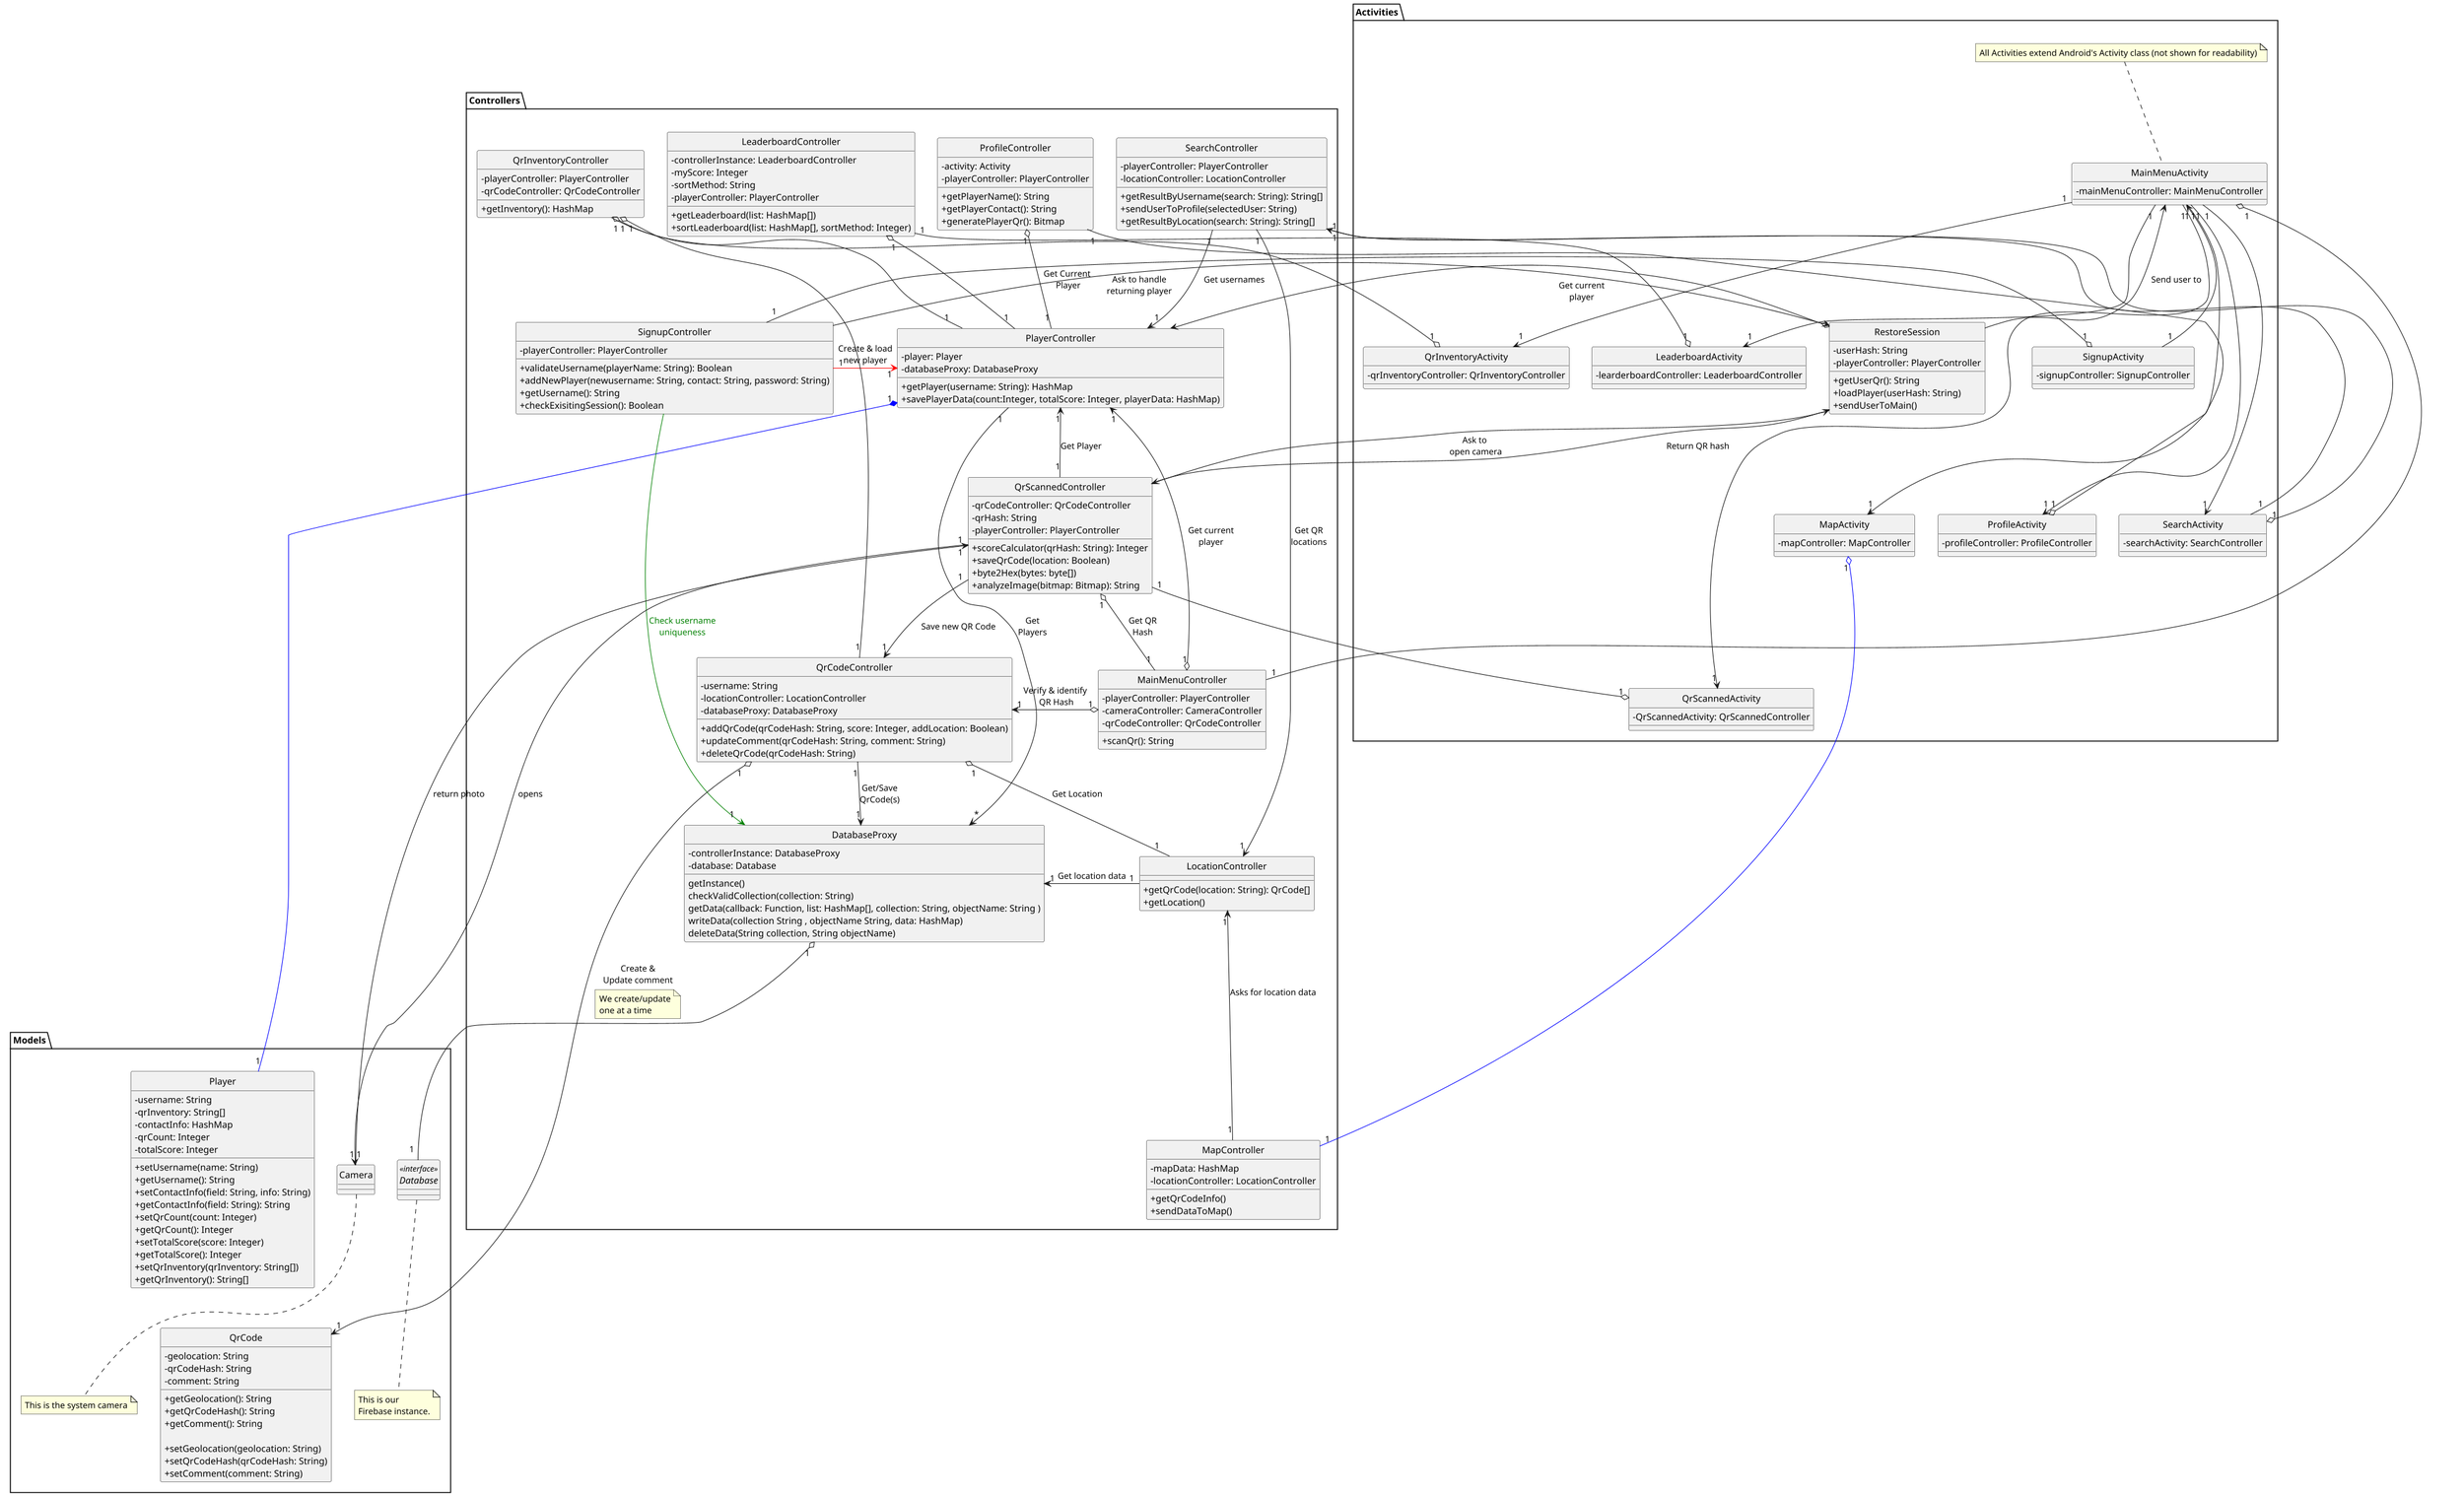 @startuml
' Set Font Size
' !$FONT_SIZE = "60"
' skinparam defaultFontSize $FONT_SIZE
' skinparam classFontSize   $FONT_SIZE
' skinparam arrowFontSize   $FONT_SIZE
' skinparam noteFontSize    $FONT_SIZE
' skinparam packageFontSize 82

' Customization Settings
skinparam dpi 100
skinparam classattributeiconsize 0
skinparam style strictuml
' !pragma ratio 2.0
' skinparam linetype ortho

' Begin UML Here

' Most activity functions are shown in storyboard so we will update this later
package "Activities" {

    class ProfileActivity
    {
        -profileController: ProfileController
    }

    class LeaderboardActivity
    {
        -learderboardController: LeaderboardController
    }

'    class OtherPlayerActivity
'    {
'        -otherPlayerController: OtherPlayerController
'    }

    class SignupActivity
    {
        -signupController: SignupController
    }

    class QrInventoryActivity
    {
        -qrInventoryController: QrInventoryController
    }

    class SearchActivity
    {
        -searchActivity: SearchController
    }

    class MapActivity
    {
        -mapController: MapController
    }

    class MainMenuActivity
    {
        -mainMenuController: MainMenuController
    }
    note top: All Activities extend Android's Activity class (not shown for readability)

    class QrScannedActivity
    {
        -QrScannedActivity: QrScannedController
    }

    class RestoreSession
    {
        -userHash: String
        -playerController: PlayerController

        +getUserQr(): String
        +loadPlayer(userHash: String)
        +sendUserToMain()
    }
}

package "Controllers" {

    class MainMenuController
    {
        -playerController: PlayerController
        -cameraController: CameraController
        -qrCodeController: QrCodeController
        ' pops up camera to scan, recive return value or exception
        ' ask qrCodeController verity & identify the qrCode
        +scanQr(): String
    }


    class ProfileController
    {
        -activity: Activity
        -playerController: PlayerController

        +getPlayerName(): String
        +getPlayerContact(): String
        +generatePlayerQr(): Bitmap
    }

    class LeaderboardController
    {
        -controllerInstance: LeaderboardController
        -myScore: Integer
        -sortMethod: String
        -playerController: PlayerController

        ' PlayerController doesn't return all players at once, one player at a time.
        +getLeaderboard(list: HashMap[])
        +sortLeaderboard(list: HashMap[], sortMethod: Integer)
    }

    class SignupController
    {
        -playerController: PlayerController

        +validateUsername(playerName: String): Boolean
        +addNewPlayer(newusername: String, contact: String, password: String)
        +getUsername(): String
        ' checks the app is the first time run or load in current player in playerController
        +checkExisitingSession(): Boolean
    }

'    class OtherPlayerController
'    {
'        -inventoryArray: String[]
'        -playerController: PlayerController
'
'        +setPlayer(username: String)
'        +getPlayerInfo(infoName: String): String
'        +updateComment(comment: String, qrCodeHash: String)
'    }

    class QrCodeController
    {
        -username: String
        -locationController: LocationController
        -databaseProxy: DatabaseProxy

        ' addQrCode add a newly scanned QR code to Database and it update the geolocation index in Location Database if saved.
        +addQrCode(qrCodeHash: String, score: Integer, addLocation: Boolean)
        +updateComment(qrCodeHash: String, comment: String)
        +deleteQrCode(qrCodeHash: String)
    }

    class QrInventoryController
    {
        -playerController: PlayerController
        -qrCodeController: QrCodeController

        +getInventory(): HashMap
    }

    class SearchController
    {
        -playerController: PlayerController
        -locationController: LocationController

        +getResultByUsername(search: String): String[]
        +sendUserToProfile(selectedUser: String)
        +getResultByLocation(search: String): String[]
    }

    class MapController
    {
        -mapData: HashMap
        -locationController: LocationController
        
        +getQrCodeInfo()
        +sendDataToMap()
    }

    class LocationController
    {
        +getQrCode(location: String): QrCode[]
        +getLocation()
    }

    class PlayerController
        {
            -player: Player
            -databaseProxy: DatabaseProxy

            ' Constructor of PlayerController takes a username and pull Player from database
            +getPlayer(username: String): HashMap
            ' We will use a HashMap to send all the player's data as there would be
            ' too many parameters otherwise.
            ' Additionally, it would allow us to send NULL to specify unchanged parameters.
            +savePlayerData(count:Integer, totalScore: Integer, playerData: HashMap)
        }

    ' class CameraController
    ' {
    '     ' TODO: Add image class?
    '     -image: Image
    '     -qrHash: String

    '     +openCamera(): Image
    '     +analyzeImage(): String
    ' }

    ' class QrAnalyzer
    ' {
    '     -image: Image

    '     +setImage(image: Image)
    '     ' Return QR Hash
    '     ' Raise error if problem
    '     +analyzeImage(): String
    ' }


    class DatabaseProxy
    {
        -controllerInstance: DatabaseProxy
        -database: Database

        getInstance()
        checkValidCollection(collection: String)
        getData(callback: Function, list: HashMap[], collection: String, objectName: String )
        writeData(collection String , objectName String, data: HashMap)
        deleteData(String collection, String objectName)
    }

    class QrScannedController
    {
        -qrCodeController: QrCodeController
        -qrHash: String
        -playerController: PlayerController

        +scoreCalculator(qrHash: String): Integer
        +saveQrCode(location: Boolean)
        ' Call PlayerController to update player's inventory, total score and total count.
        ' If player chooses to not save the QR, then only update the stats.
        +byte2Hex(bytes: byte[])
        +analyzeImage(bitmap: Bitmap): String
    }
    ' note top: If player chooses to not save the QR, then only update the stats.
}

package "Models" {

    class Player
    {
        -username: String
        -qrInventory: String[]
        -contactInfo: HashMap
        -qrCount: Integer
        -totalScore: Integer

        +setUsername(name: String)
        +getUsername(): String
        +setContactInfo(field: String, info: String)
        +getContactInfo(field: String): String
        +setQrCount(count: Integer)
        +getQrCount(): Integer
        +setTotalScore(score: Integer)
        +getTotalScore(): Integer
        +setQrInventory(qrInventory: String[])
        +getQrInventory(): String[]
    }

    class QrCode
    {
        -geolocation: String
        -qrCodeHash: String
        -comment: String

        +getGeolocation(): String
        +getQrCodeHash(): String
        +getComment(): String

        +setGeolocation(geolocation: String)
        +setQrCodeHash(qrCodeHash: String)
        +setComment(comment: String)
    }

    interface Database <<interface>>
    note bottom: This is our\nFirebase instance.

    class Camera
    note bottom: This is the system camera
}


'''''''''''''''''''''''''''''''''
' Relationships Between Classes '
'''''''''''''''''''''''''''''''''

ProfileActivity "1" o-- "1" ProfileController

ProfileController "1" o-- "1" PlayerController : Get Current \nPlayer 

LeaderboardActivity "1" o-- "1" LeaderboardController
LeaderboardController "1" o-- "1" PlayerController
' LeaderboardController "1" -> "1" OtherPlayerController: Get players

SignupActivity "1" o-- "1" SignupController
SignupController "1" -> "1" PlayerController #red: Create & load\nnew player
PlayerController "1" *-- "1" Player #blue
PlayerController "1" --> "*" DatabaseProxy: Get\nPlayers

' OtherPlayerActivity "1" o-> "1" OtherPlayerController
' OtherPlayerController --> PlayerController: Gets player
' OtherPlayerActivity "1" o-> "1" OtherPlayerController: Updates\n comment
' OtherPlayerController --> QrCodeController: Adds comment

SignupController --> RestoreSession: \nAsk to handle\nreturning player
SignupController --> "1" DatabaseProxy #green: <color:green>Check username\n<color:green>uniqueness
QrScannedController ->  RestoreSession: Return QR hash
RestoreSession  o-u> PlayerController: "\n\nGet current\nplayer"
RestoreSession  -> QrScannedController: "Ask to\n open camera"
MainMenuActivity <-- RestoreSession: "Send user to"
' CameraController --> QrAnalyzer: Get hash from image
' QrAnalyzer --up> CameraController: Return hash

QrInventoryActivity "1" o-- "1" QrInventoryController
QrInventoryController "1" o-- "1" QrCodeController
QrCodeController "1" o-> "1" QrCode: Create &\nUpdate comment
note bottom on link: We create/update\none at a time
QrCodeController "1" --> "1" DatabaseProxy: Get/Save\nQrCode(s)
QrCodeController "1" o-- "1" LocationController: Get Location

SearchController "1" --> "1" PlayerController: Get usernames
' FIX: We shouldn't need an entire player object. Just a db call for usernames
SearchController "1" --> "\t1" LocationController: Get QR\nlocations 
SearchController "1" --o "1" SearchActivity

LocationController "1" -> "1" DatabaseProxy: Get location data
LocationController "1" <-- " 1" MapController: Asks for location data

DatabaseProxy "\t\t1" o-- "\t\t1" Database
QrScannedController "1" o-- "1" MainMenuController: Get QR\nHash
MainMenuController "1" o--> "1" PlayerController : Get current\nplayer
MainMenuController "1" o-> "1" QrCodeController: \n\nVerify & identify\n QR Hash
MainMenuActivity "1" o-- "1" MainMenuController

QrInventoryController "1" o-- "1" PlayerController
' QrInventoryController "1" o-- "1" QrCodeController 

QrScannedController "1" --> "1" PlayerController: Get Player
QrScannedController "1" --> "1" QrCodeController: Save new QR Code
QrScannedController "1" --o "1" QrScannedActivity

MainMenuActivity "1" <-- "1" SignupActivity
MainMenuActivity "1" --> "1" QrScannedActivity
MainMenuActivity "1" --> "1" QrInventoryActivity
MainMenuActivity "1" --> "1" MapActivity
MainMenuActivity "1" --> "1" ProfileActivity
' MainMenuActivity "1" --> "1" OtherPlayerActivity
MainMenuActivity "1" --> "1" LeaderboardActivity
MainMenuActivity "1" --> "1" SearchActivity

QrScannedController "1" --> "1" Camera: opens
QrScannedController "1" <-- "1" Camera: return photo
MapActivity "1" o-- "1" MapController #blue

SearchActivity "1" --> "1" SearchController
' TODO: Open QrInventory
' SearchActivity "1" -> "1" OtherPlayerActivity: Opens profile

' Layout Connections
PlayerController -[hidden]- QrScannedController
PlayerController -[hidden]- RestoreSession
DatabaseProxy -[hidden]l- QrScannedController
' DatabaseProxy -[hidden]- QrAnalyzer
' QrAnalyzer -[hidden]- Player
PlayerController -[hidden]- QrCodeController
SignupActivity -[hidden]- SearchActivity
SignupActivity -[hidden]- ProfileActivity
SignupActivity -[hidden]- QrScannedActivity
SignupActivity -[hidden]- MapActivity
SearchActivity -[hidden]- QrScannedActivity
Player -[hidden]- QrCode
@enduml
